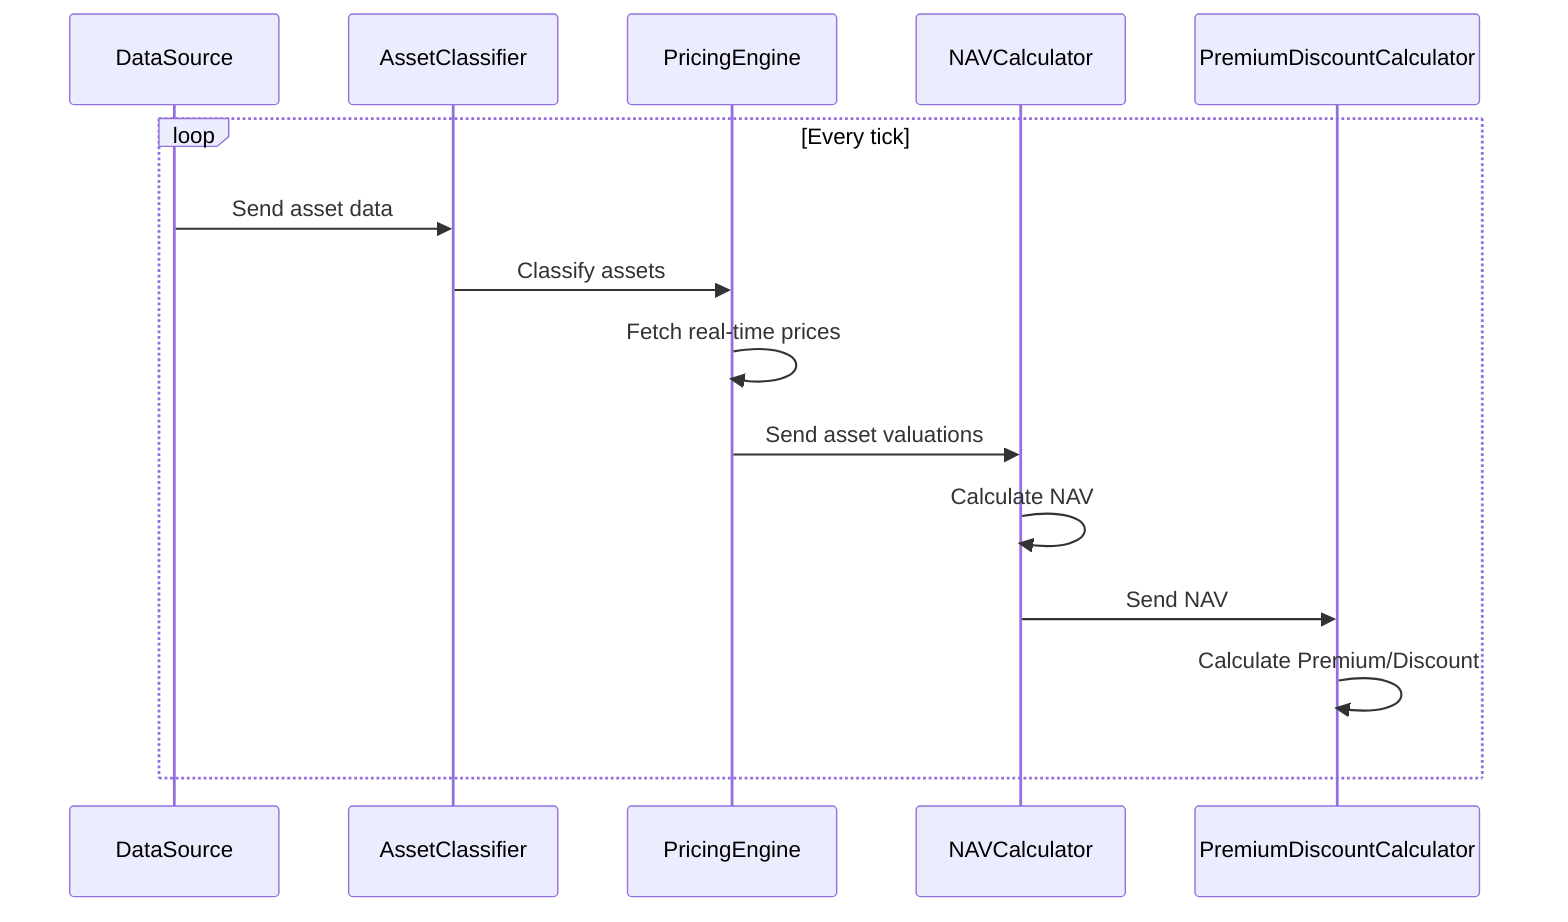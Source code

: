 sequenceDiagram
    participant DataSource
    participant AssetClassifier
    participant PricingEngine
    participant NAVCalculator
    participant PremiumDiscountCalculator

    loop Every tick
        DataSource->>AssetClassifier: Send asset data
        AssetClassifier->>PricingEngine: Classify assets
        PricingEngine->>PricingEngine: Fetch real-time prices
        PricingEngine->>NAVCalculator: Send asset valuations
        NAVCalculator->>NAVCalculator: Calculate NAV
        NAVCalculator->>PremiumDiscountCalculator: Send NAV
        PremiumDiscountCalculator->>PremiumDiscountCalculator: Calculate Premium/Discount
    end
